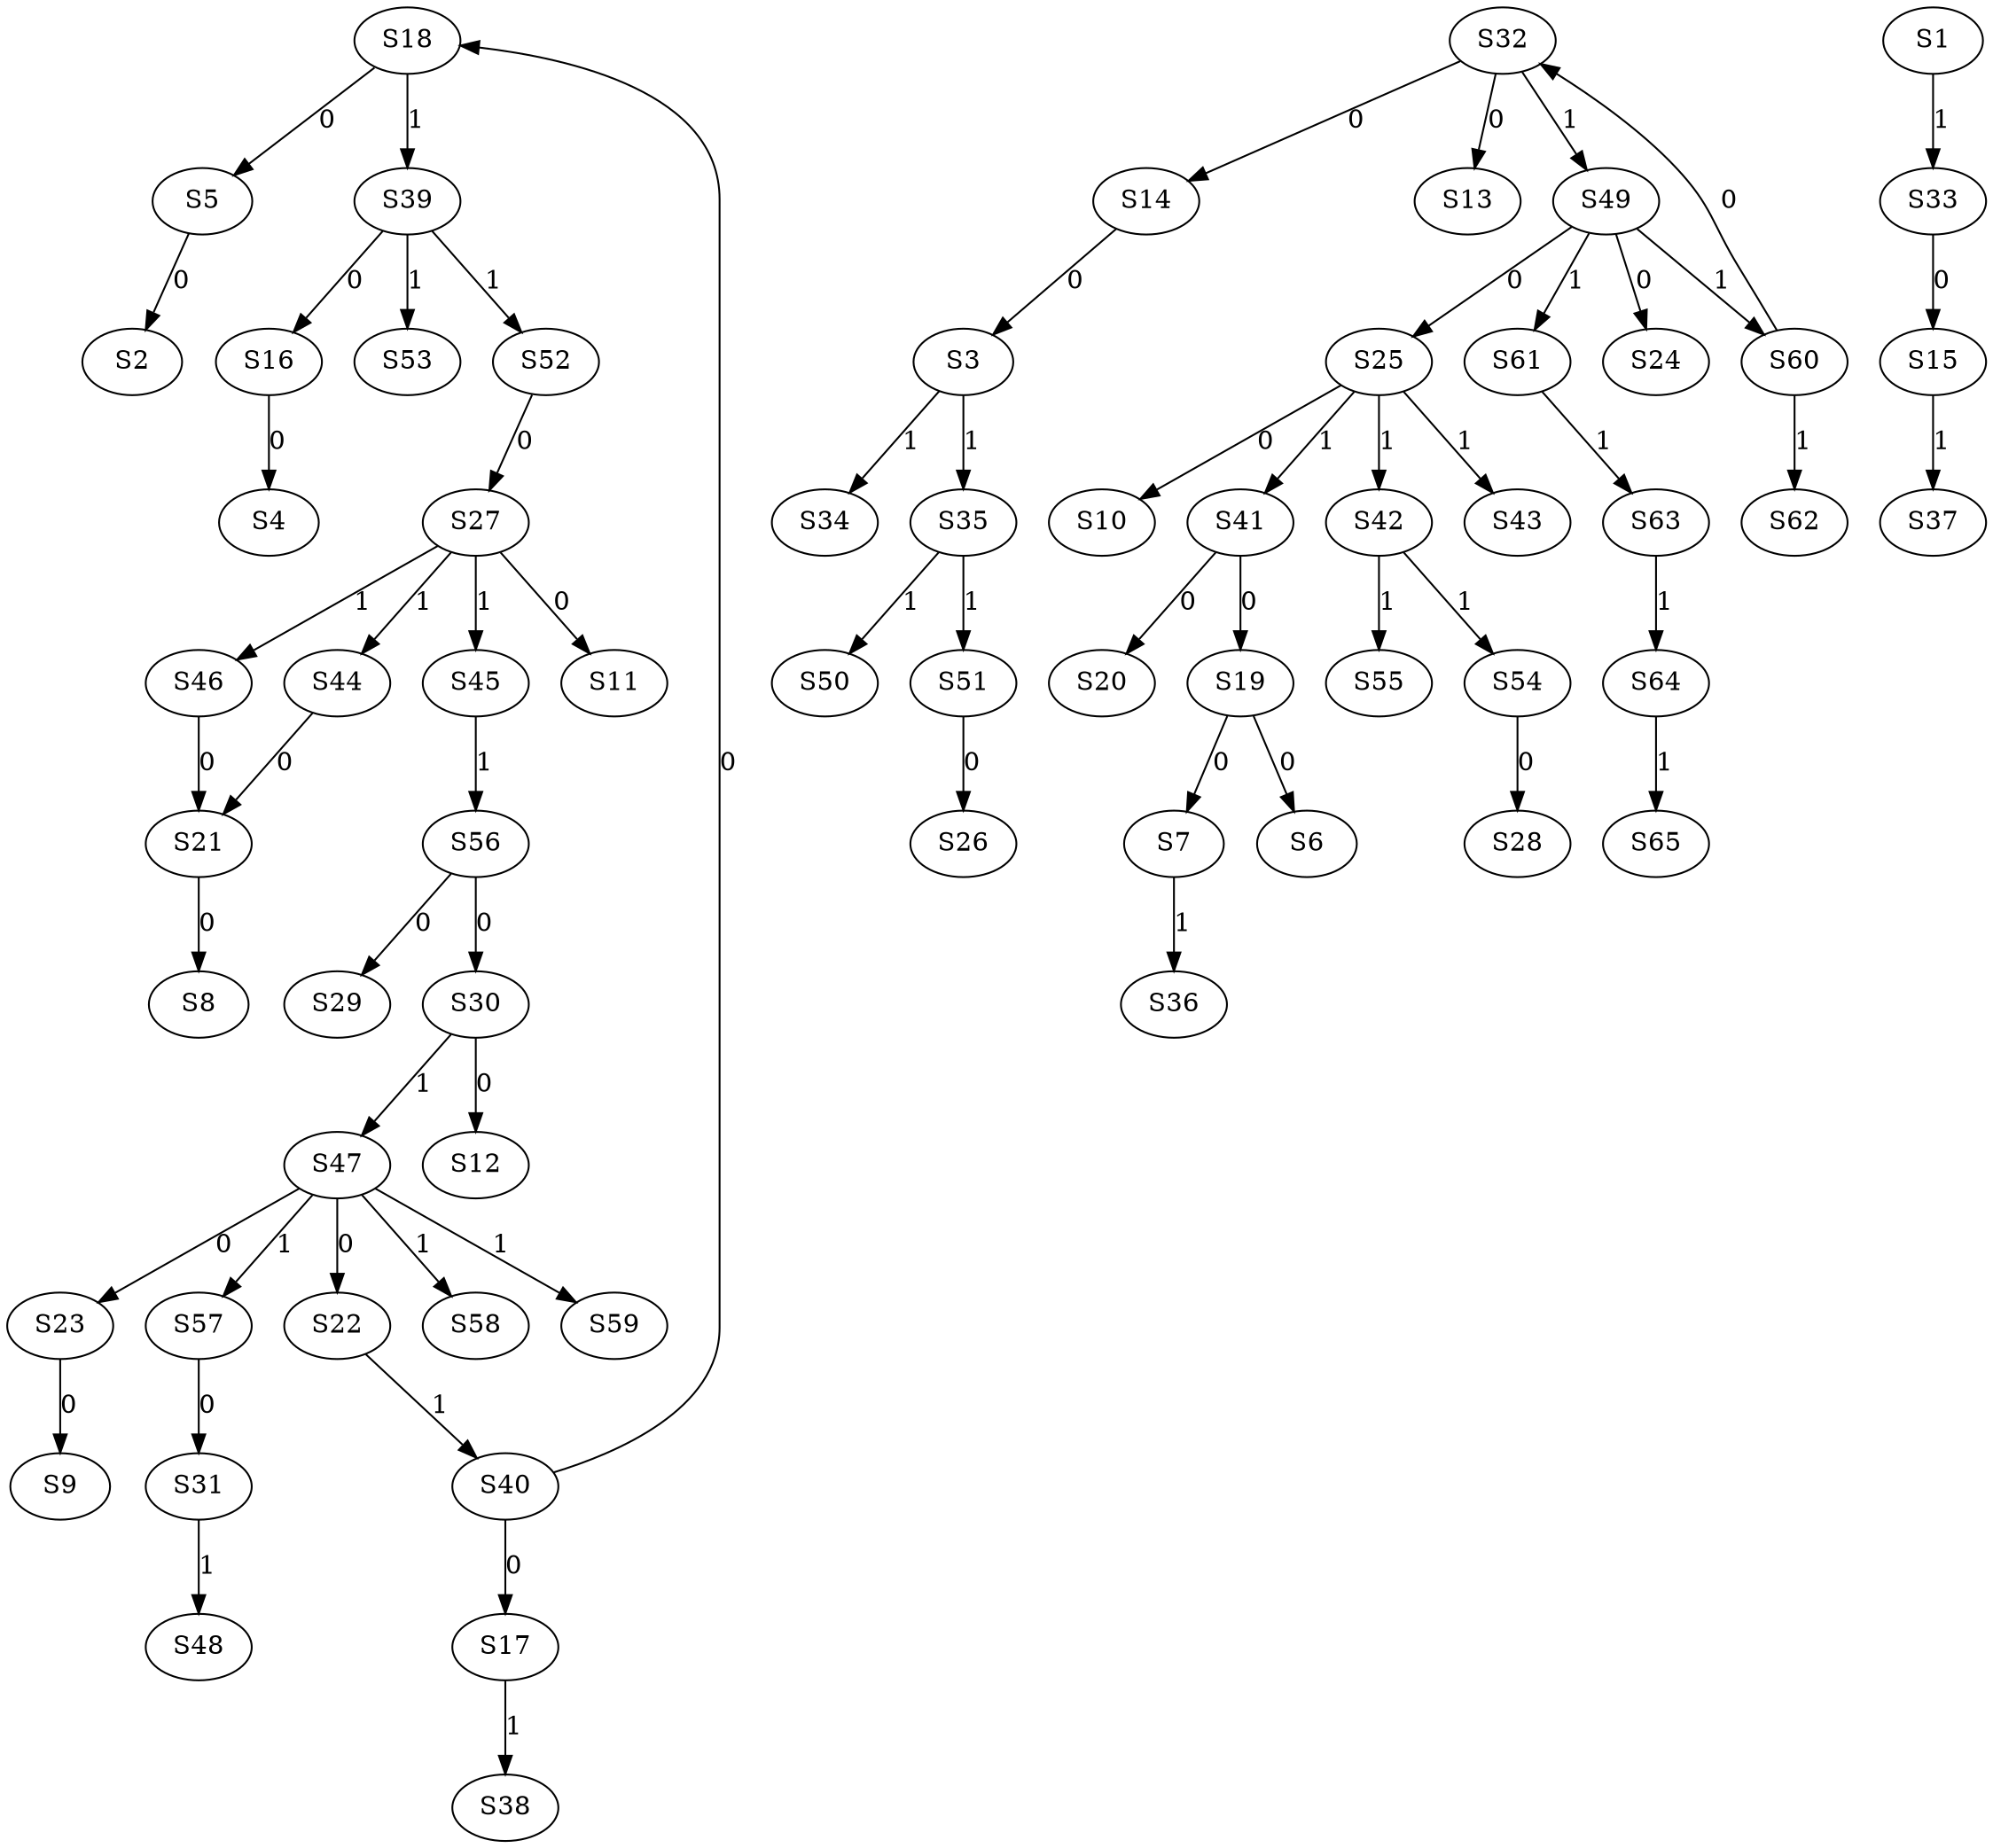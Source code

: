 strict digraph {
	S5 -> S2 [ label = 0 ];
	S14 -> S3 [ label = 0 ];
	S16 -> S4 [ label = 0 ];
	S18 -> S5 [ label = 0 ];
	S19 -> S6 [ label = 0 ];
	S19 -> S7 [ label = 0 ];
	S21 -> S8 [ label = 0 ];
	S23 -> S9 [ label = 0 ];
	S25 -> S10 [ label = 0 ];
	S27 -> S11 [ label = 0 ];
	S30 -> S12 [ label = 0 ];
	S32 -> S13 [ label = 0 ];
	S32 -> S14 [ label = 0 ];
	S33 -> S15 [ label = 0 ];
	S39 -> S16 [ label = 0 ];
	S40 -> S17 [ label = 0 ];
	S40 -> S18 [ label = 0 ];
	S41 -> S19 [ label = 0 ];
	S41 -> S20 [ label = 0 ];
	S46 -> S21 [ label = 0 ];
	S47 -> S22 [ label = 0 ];
	S47 -> S23 [ label = 0 ];
	S49 -> S24 [ label = 0 ];
	S49 -> S25 [ label = 0 ];
	S51 -> S26 [ label = 0 ];
	S52 -> S27 [ label = 0 ];
	S54 -> S28 [ label = 0 ];
	S56 -> S29 [ label = 0 ];
	S56 -> S30 [ label = 0 ];
	S57 -> S31 [ label = 0 ];
	S60 -> S32 [ label = 0 ];
	S1 -> S33 [ label = 1 ];
	S3 -> S34 [ label = 1 ];
	S3 -> S35 [ label = 1 ];
	S7 -> S36 [ label = 1 ];
	S15 -> S37 [ label = 1 ];
	S17 -> S38 [ label = 1 ];
	S18 -> S39 [ label = 1 ];
	S22 -> S40 [ label = 1 ];
	S25 -> S41 [ label = 1 ];
	S25 -> S42 [ label = 1 ];
	S25 -> S43 [ label = 1 ];
	S27 -> S44 [ label = 1 ];
	S27 -> S45 [ label = 1 ];
	S27 -> S46 [ label = 1 ];
	S30 -> S47 [ label = 1 ];
	S31 -> S48 [ label = 1 ];
	S32 -> S49 [ label = 1 ];
	S35 -> S50 [ label = 1 ];
	S35 -> S51 [ label = 1 ];
	S39 -> S52 [ label = 1 ];
	S39 -> S53 [ label = 1 ];
	S42 -> S54 [ label = 1 ];
	S42 -> S55 [ label = 1 ];
	S45 -> S56 [ label = 1 ];
	S47 -> S57 [ label = 1 ];
	S47 -> S58 [ label = 1 ];
	S47 -> S59 [ label = 1 ];
	S49 -> S60 [ label = 1 ];
	S49 -> S61 [ label = 1 ];
	S60 -> S62 [ label = 1 ];
	S61 -> S63 [ label = 1 ];
	S63 -> S64 [ label = 1 ];
	S64 -> S65 [ label = 1 ];
	S44 -> S21 [ label = 0 ];
}